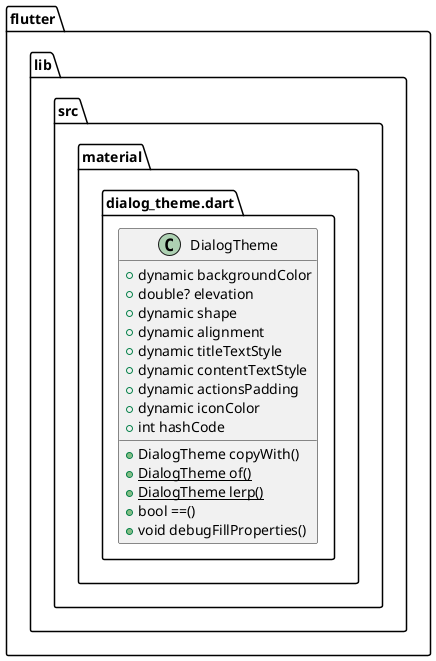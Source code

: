 @startuml
set namespaceSeparator ::

class "flutter::lib::src::material::dialog_theme.dart::DialogTheme" {
  +dynamic backgroundColor
  +double? elevation
  +dynamic shape
  +dynamic alignment
  +dynamic titleTextStyle
  +dynamic contentTextStyle
  +dynamic actionsPadding
  +dynamic iconColor
  +int hashCode
  +DialogTheme copyWith()
  {static} +DialogTheme of()
  {static} +DialogTheme lerp()
  +bool ==()
  +void debugFillProperties()
}


@enduml